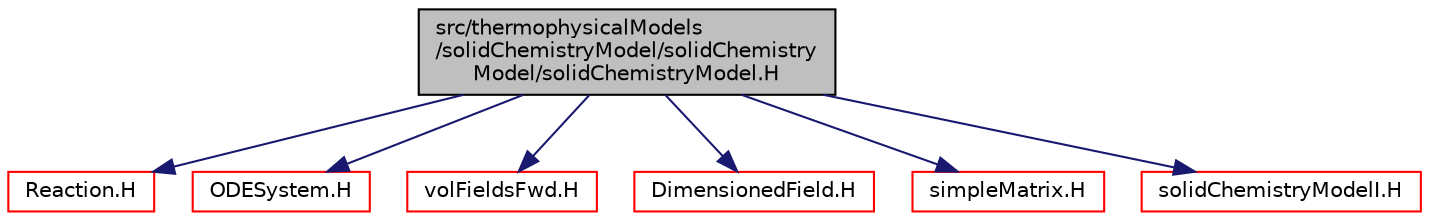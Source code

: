 digraph "src/thermophysicalModels/solidChemistryModel/solidChemistryModel/solidChemistryModel.H"
{
  bgcolor="transparent";
  edge [fontname="Helvetica",fontsize="10",labelfontname="Helvetica",labelfontsize="10"];
  node [fontname="Helvetica",fontsize="10",shape=record];
  Node1 [label="src/thermophysicalModels\l/solidChemistryModel/solidChemistry\lModel/solidChemistryModel.H",height=0.2,width=0.4,color="black", fillcolor="grey75", style="filled", fontcolor="black"];
  Node1 -> Node2 [color="midnightblue",fontsize="10",style="solid",fontname="Helvetica"];
  Node2 [label="Reaction.H",height=0.2,width=0.4,color="red",URL="$a10528.html"];
  Node1 -> Node3 [color="midnightblue",fontsize="10",style="solid",fontname="Helvetica"];
  Node3 [label="ODESystem.H",height=0.2,width=0.4,color="red",URL="$a07717.html"];
  Node1 -> Node4 [color="midnightblue",fontsize="10",style="solid",fontname="Helvetica"];
  Node4 [label="volFieldsFwd.H",height=0.2,width=0.4,color="red",URL="$a05790.html"];
  Node1 -> Node5 [color="midnightblue",fontsize="10",style="solid",fontname="Helvetica"];
  Node5 [label="DimensionedField.H",height=0.2,width=0.4,color="red",URL="$a08070.html"];
  Node1 -> Node6 [color="midnightblue",fontsize="10",style="solid",fontname="Helvetica"];
  Node6 [label="simpleMatrix.H",height=0.2,width=0.4,color="red",URL="$a08625.html"];
  Node1 -> Node7 [color="midnightblue",fontsize="10",style="solid",fontname="Helvetica"];
  Node7 [label="solidChemistryModelI.H",height=0.2,width=0.4,color="red",URL="$a10432.html"];
}
